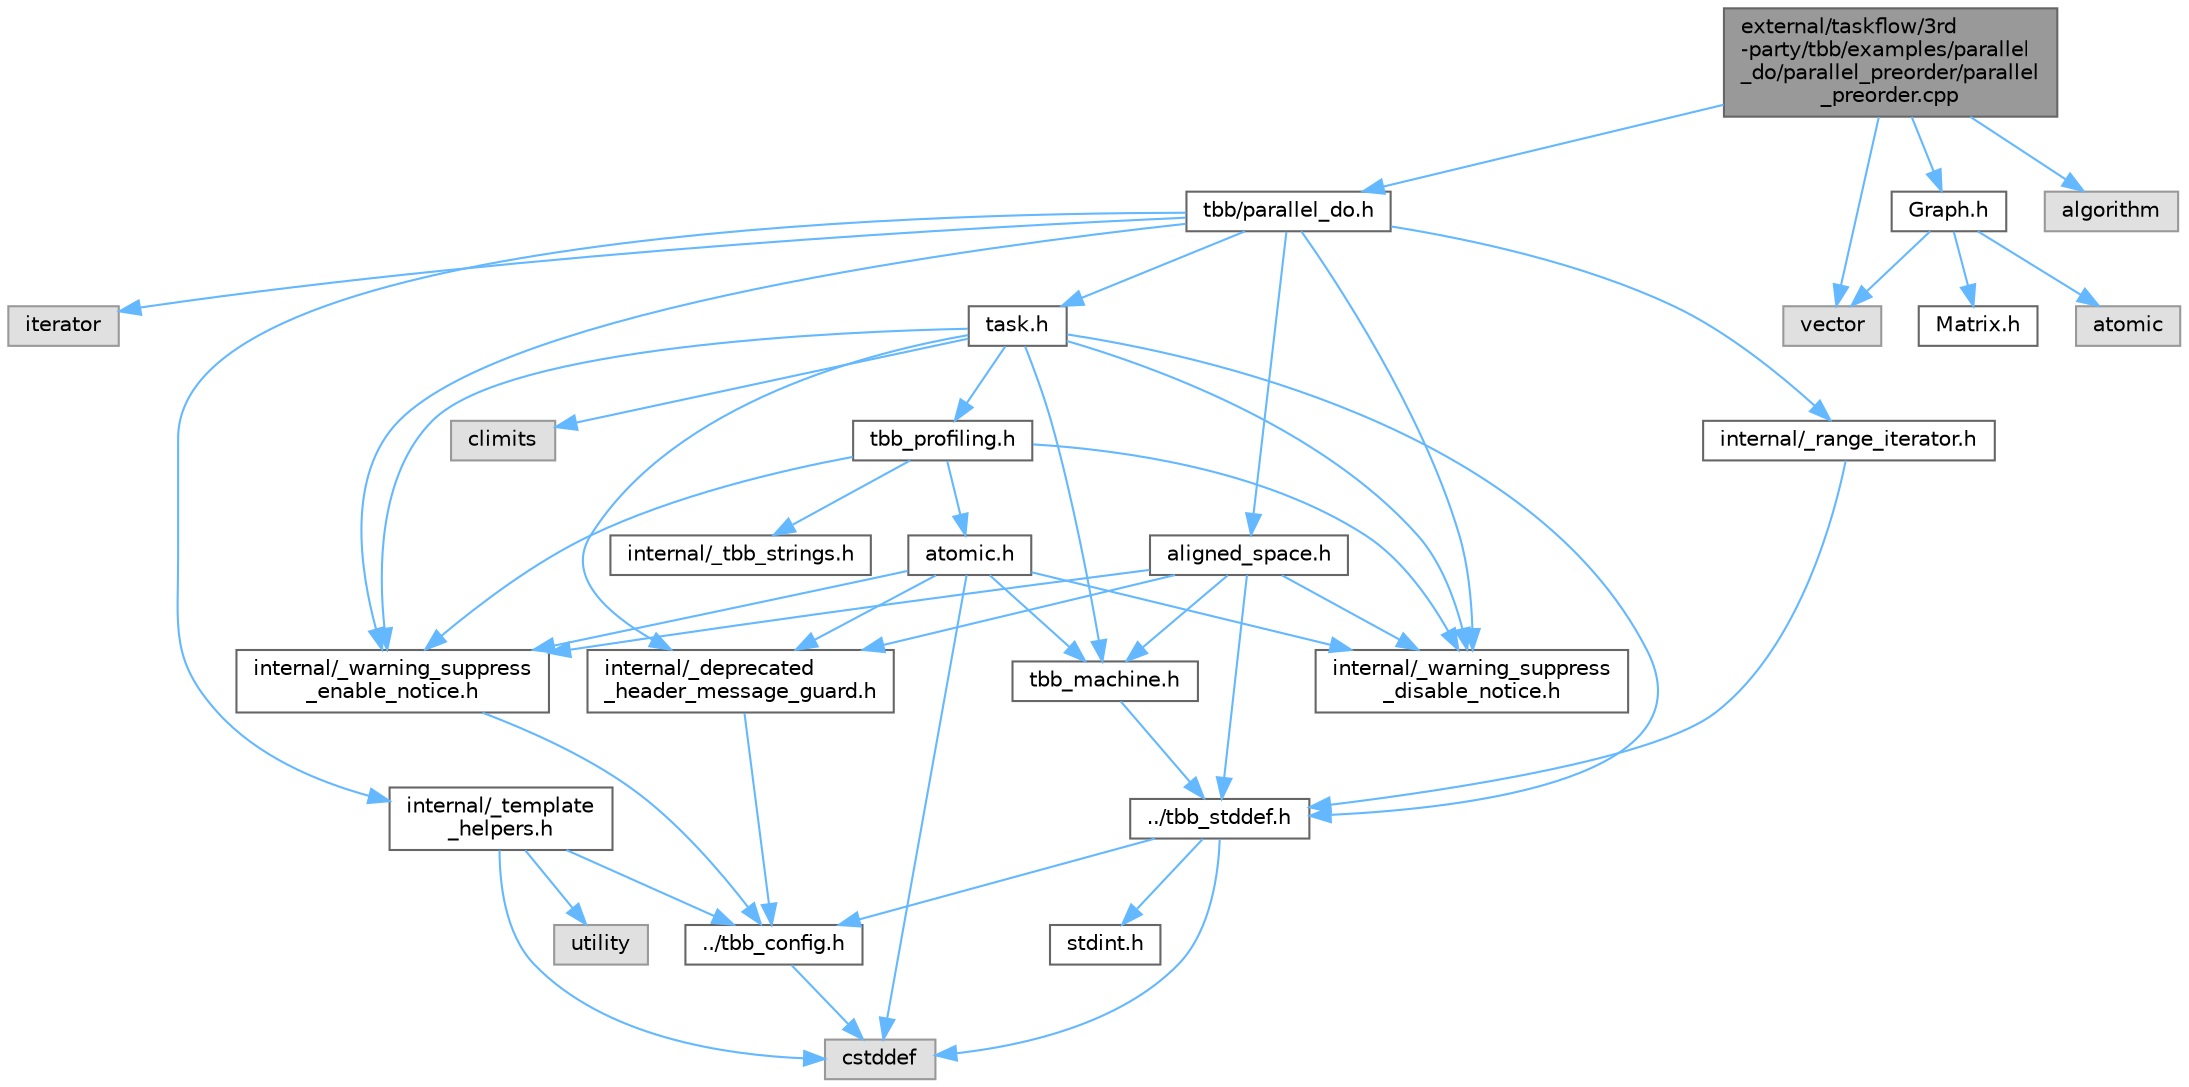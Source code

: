 digraph "external/taskflow/3rd-party/tbb/examples/parallel_do/parallel_preorder/parallel_preorder.cpp"
{
 // LATEX_PDF_SIZE
  bgcolor="transparent";
  edge [fontname=Helvetica,fontsize=10,labelfontname=Helvetica,labelfontsize=10];
  node [fontname=Helvetica,fontsize=10,shape=box,height=0.2,width=0.4];
  Node1 [id="Node000001",label="external/taskflow/3rd\l-party/tbb/examples/parallel\l_do/parallel_preorder/parallel\l_preorder.cpp",height=0.2,width=0.4,color="gray40", fillcolor="grey60", style="filled", fontcolor="black",tooltip=" "];
  Node1 -> Node2 [id="edge1_Node000001_Node000002",color="steelblue1",style="solid",tooltip=" "];
  Node2 [id="Node000002",label="tbb/parallel_do.h",height=0.2,width=0.4,color="grey40", fillcolor="white", style="filled",URL="$parallel__do_8h.html",tooltip=" "];
  Node2 -> Node3 [id="edge2_Node000002_Node000003",color="steelblue1",style="solid",tooltip=" "];
  Node3 [id="Node000003",label="internal/_warning_suppress\l_enable_notice.h",height=0.2,width=0.4,color="grey40", fillcolor="white", style="filled",URL="$__warning__suppress__enable__notice_8h.html",tooltip=" "];
  Node3 -> Node4 [id="edge3_Node000003_Node000004",color="steelblue1",style="solid",tooltip=" "];
  Node4 [id="Node000004",label="../tbb_config.h",height=0.2,width=0.4,color="grey40", fillcolor="white", style="filled",URL="$tbb__config_8h.html",tooltip=" "];
  Node4 -> Node5 [id="edge4_Node000004_Node000005",color="steelblue1",style="solid",tooltip=" "];
  Node5 [id="Node000005",label="cstddef",height=0.2,width=0.4,color="grey60", fillcolor="#E0E0E0", style="filled",tooltip=" "];
  Node2 -> Node6 [id="edge5_Node000002_Node000006",color="steelblue1",style="solid",tooltip=" "];
  Node6 [id="Node000006",label="internal/_range_iterator.h",height=0.2,width=0.4,color="grey40", fillcolor="white", style="filled",URL="$__range__iterator_8h.html",tooltip=" "];
  Node6 -> Node7 [id="edge6_Node000006_Node000007",color="steelblue1",style="solid",tooltip=" "];
  Node7 [id="Node000007",label="../tbb_stddef.h",height=0.2,width=0.4,color="grey40", fillcolor="white", style="filled",URL="$tbb__stddef_8h.html",tooltip=" "];
  Node7 -> Node4 [id="edge7_Node000007_Node000004",color="steelblue1",style="solid",tooltip=" "];
  Node7 -> Node5 [id="edge8_Node000007_Node000005",color="steelblue1",style="solid",tooltip=" "];
  Node7 -> Node8 [id="edge9_Node000007_Node000008",color="steelblue1",style="solid",tooltip=" "];
  Node8 [id="Node000008",label="stdint.h",height=0.2,width=0.4,color="grey40", fillcolor="white", style="filled",URL="$stdint_8h.html",tooltip=" "];
  Node2 -> Node9 [id="edge10_Node000002_Node000009",color="steelblue1",style="solid",tooltip=" "];
  Node9 [id="Node000009",label="internal/_template\l_helpers.h",height=0.2,width=0.4,color="grey40", fillcolor="white", style="filled",URL="$__template__helpers_8h.html",tooltip=" "];
  Node9 -> Node10 [id="edge11_Node000009_Node000010",color="steelblue1",style="solid",tooltip=" "];
  Node10 [id="Node000010",label="utility",height=0.2,width=0.4,color="grey60", fillcolor="#E0E0E0", style="filled",tooltip=" "];
  Node9 -> Node5 [id="edge12_Node000009_Node000005",color="steelblue1",style="solid",tooltip=" "];
  Node9 -> Node4 [id="edge13_Node000009_Node000004",color="steelblue1",style="solid",tooltip=" "];
  Node2 -> Node11 [id="edge14_Node000002_Node000011",color="steelblue1",style="solid",tooltip=" "];
  Node11 [id="Node000011",label="task.h",height=0.2,width=0.4,color="grey40", fillcolor="white", style="filled",URL="$task_8h.html",tooltip=" "];
  Node11 -> Node12 [id="edge15_Node000011_Node000012",color="steelblue1",style="solid",tooltip=" "];
  Node12 [id="Node000012",label="internal/_deprecated\l_header_message_guard.h",height=0.2,width=0.4,color="grey40", fillcolor="white", style="filled",URL="$__deprecated__header__message__guard_8h.html",tooltip=" "];
  Node12 -> Node4 [id="edge16_Node000012_Node000004",color="steelblue1",style="solid",tooltip=" "];
  Node11 -> Node3 [id="edge17_Node000011_Node000003",color="steelblue1",style="solid",tooltip=" "];
  Node11 -> Node7 [id="edge18_Node000011_Node000007",color="steelblue1",style="solid",tooltip=" "];
  Node11 -> Node13 [id="edge19_Node000011_Node000013",color="steelblue1",style="solid",tooltip=" "];
  Node13 [id="Node000013",label="tbb_machine.h",height=0.2,width=0.4,color="grey40", fillcolor="white", style="filled",URL="$tbb__machine_8h.html",tooltip=" "];
  Node13 -> Node7 [id="edge20_Node000013_Node000007",color="steelblue1",style="solid",tooltip=" "];
  Node11 -> Node14 [id="edge21_Node000011_Node000014",color="steelblue1",style="solid",tooltip=" "];
  Node14 [id="Node000014",label="tbb_profiling.h",height=0.2,width=0.4,color="grey40", fillcolor="white", style="filled",URL="$tbb__profiling_8h.html",tooltip=" "];
  Node14 -> Node3 [id="edge22_Node000014_Node000003",color="steelblue1",style="solid",tooltip=" "];
  Node14 -> Node15 [id="edge23_Node000014_Node000015",color="steelblue1",style="solid",tooltip=" "];
  Node15 [id="Node000015",label="internal/_tbb_strings.h",height=0.2,width=0.4,color="grey40", fillcolor="white", style="filled",URL="$__tbb__strings_8h.html",tooltip=" "];
  Node14 -> Node16 [id="edge24_Node000014_Node000016",color="steelblue1",style="solid",tooltip=" "];
  Node16 [id="Node000016",label="atomic.h",height=0.2,width=0.4,color="grey40", fillcolor="white", style="filled",URL="$external_2taskflow_23rd-party_2tbb_2include_2tbb_2atomic_8h.html",tooltip=" "];
  Node16 -> Node12 [id="edge25_Node000016_Node000012",color="steelblue1",style="solid",tooltip=" "];
  Node16 -> Node3 [id="edge26_Node000016_Node000003",color="steelblue1",style="solid",tooltip=" "];
  Node16 -> Node5 [id="edge27_Node000016_Node000005",color="steelblue1",style="solid",tooltip=" "];
  Node16 -> Node13 [id="edge28_Node000016_Node000013",color="steelblue1",style="solid",tooltip=" "];
  Node16 -> Node17 [id="edge29_Node000016_Node000017",color="steelblue1",style="solid",tooltip=" "];
  Node17 [id="Node000017",label="internal/_warning_suppress\l_disable_notice.h",height=0.2,width=0.4,color="grey40", fillcolor="white", style="filled",URL="$__warning__suppress__disable__notice_8h.html",tooltip=" "];
  Node14 -> Node17 [id="edge30_Node000014_Node000017",color="steelblue1",style="solid",tooltip=" "];
  Node11 -> Node18 [id="edge31_Node000011_Node000018",color="steelblue1",style="solid",tooltip=" "];
  Node18 [id="Node000018",label="climits",height=0.2,width=0.4,color="grey60", fillcolor="#E0E0E0", style="filled",tooltip=" "];
  Node11 -> Node17 [id="edge32_Node000011_Node000017",color="steelblue1",style="solid",tooltip=" "];
  Node2 -> Node19 [id="edge33_Node000002_Node000019",color="steelblue1",style="solid",tooltip=" "];
  Node19 [id="Node000019",label="aligned_space.h",height=0.2,width=0.4,color="grey40", fillcolor="white", style="filled",URL="$aligned__space_8h.html",tooltip=" "];
  Node19 -> Node12 [id="edge34_Node000019_Node000012",color="steelblue1",style="solid",tooltip=" "];
  Node19 -> Node3 [id="edge35_Node000019_Node000003",color="steelblue1",style="solid",tooltip=" "];
  Node19 -> Node7 [id="edge36_Node000019_Node000007",color="steelblue1",style="solid",tooltip=" "];
  Node19 -> Node13 [id="edge37_Node000019_Node000013",color="steelblue1",style="solid",tooltip=" "];
  Node19 -> Node17 [id="edge38_Node000019_Node000017",color="steelblue1",style="solid",tooltip=" "];
  Node2 -> Node20 [id="edge39_Node000002_Node000020",color="steelblue1",style="solid",tooltip=" "];
  Node20 [id="Node000020",label="iterator",height=0.2,width=0.4,color="grey60", fillcolor="#E0E0E0", style="filled",tooltip=" "];
  Node2 -> Node17 [id="edge40_Node000002_Node000017",color="steelblue1",style="solid",tooltip=" "];
  Node1 -> Node21 [id="edge41_Node000001_Node000021",color="steelblue1",style="solid",tooltip=" "];
  Node21 [id="Node000021",label="vector",height=0.2,width=0.4,color="grey60", fillcolor="#E0E0E0", style="filled",tooltip=" "];
  Node1 -> Node22 [id="edge42_Node000001_Node000022",color="steelblue1",style="solid",tooltip=" "];
  Node22 [id="Node000022",label="algorithm",height=0.2,width=0.4,color="grey60", fillcolor="#E0E0E0", style="filled",tooltip=" "];
  Node1 -> Node23 [id="edge43_Node000001_Node000023",color="steelblue1",style="solid",tooltip=" "];
  Node23 [id="Node000023",label="Graph.h",height=0.2,width=0.4,color="grey40", fillcolor="white", style="filled",URL="$_graph_8h.html",tooltip=" "];
  Node23 -> Node24 [id="edge44_Node000023_Node000024",color="steelblue1",style="solid",tooltip=" "];
  Node24 [id="Node000024",label="Matrix.h",height=0.2,width=0.4,color="grey40", fillcolor="white", style="filled",URL="$tbb_2examples_2parallel__do_2parallel__preorder_2_matrix_8h.html",tooltip=" "];
  Node23 -> Node21 [id="edge45_Node000023_Node000021",color="steelblue1",style="solid",tooltip=" "];
  Node23 -> Node25 [id="edge46_Node000023_Node000025",color="steelblue1",style="solid",tooltip=" "];
  Node25 [id="Node000025",label="atomic",height=0.2,width=0.4,color="grey60", fillcolor="#E0E0E0", style="filled",tooltip=" "];
}
